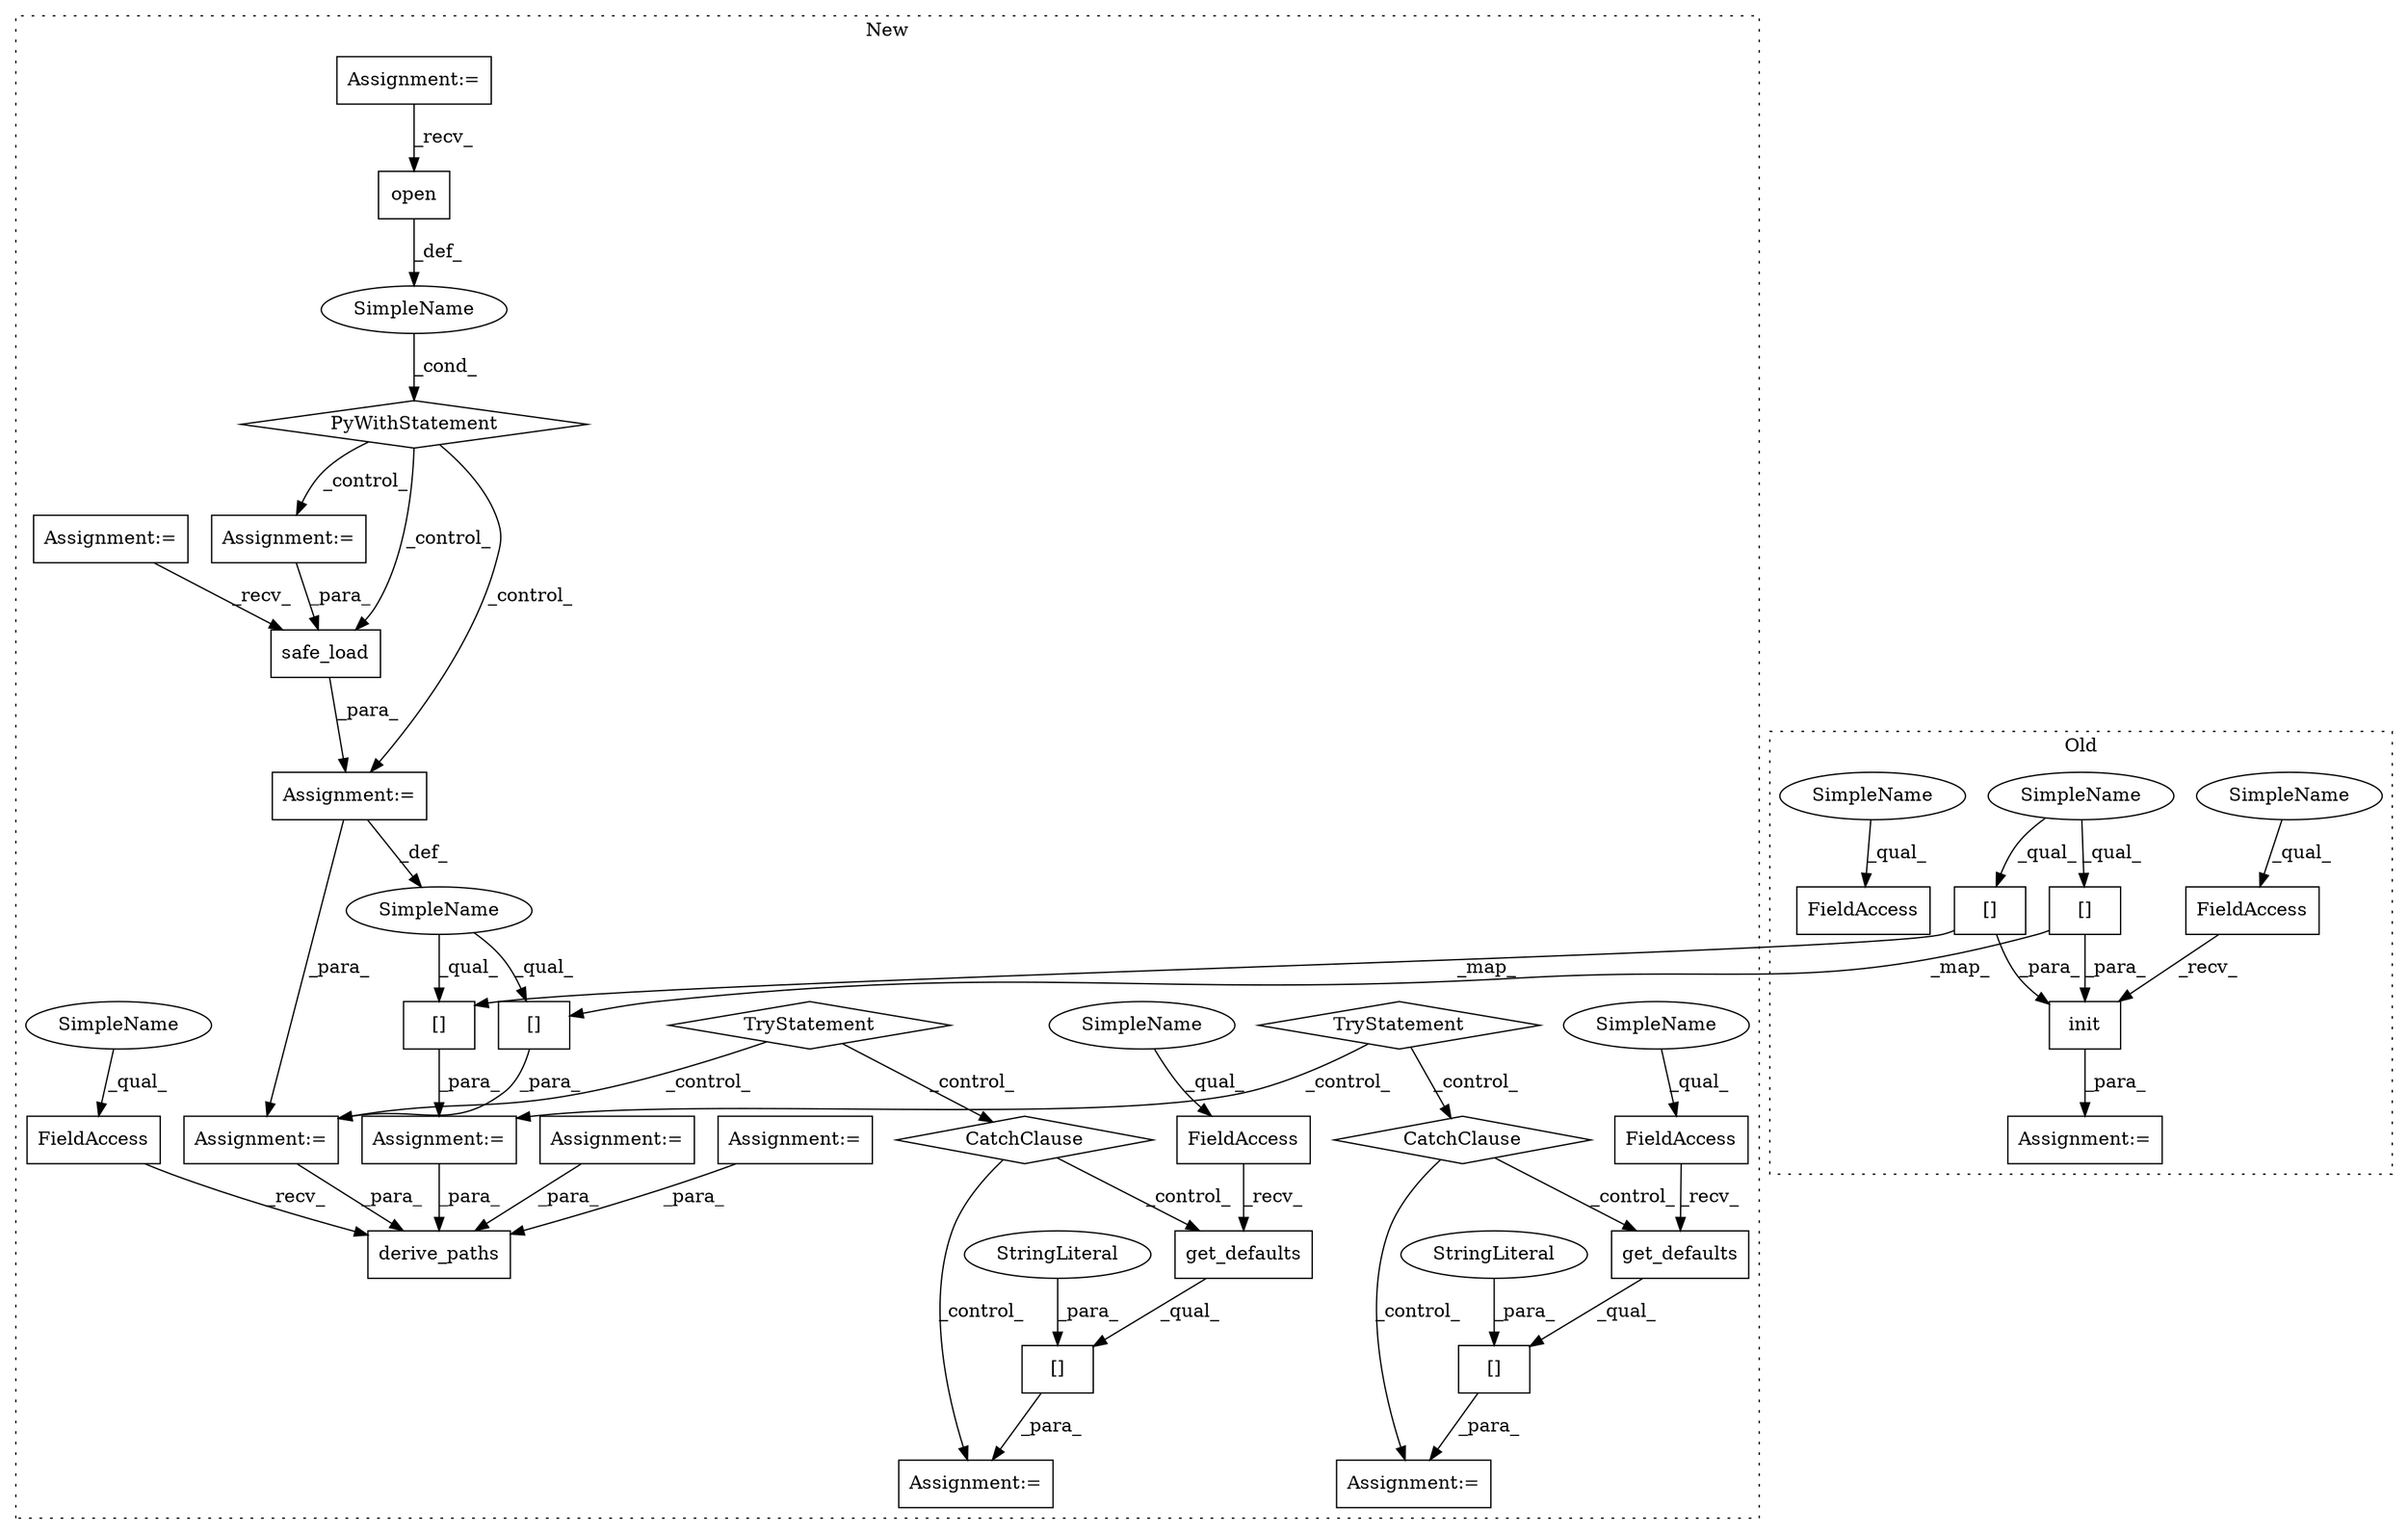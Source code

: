 digraph G {
subgraph cluster0 {
1 [label="init" a="32" s="1084,1143" l="5,1" shape="box"];
4 [label="FieldAccess" a="22" s="1070" l="13" shape="box"];
5 [label="Assignment:=" a="7" s="1069" l="1" shape="box"];
12 [label="[]" a="2" s="1116,1142" l="16,1" shape="box"];
16 [label="[]" a="2" s="1089,1114" l="16,1" shape="box"];
17 [label="SimpleName" a="42" s="980" l="15" shape="ellipse"];
38 [label="FieldAccess" a="22" s="996" l="13" shape="box"];
41 [label="SimpleName" a="42" s="996" l="4" shape="ellipse"];
42 [label="SimpleName" a="42" s="1070" l="4" shape="ellipse"];
label = "Old";
style="dotted";
}
subgraph cluster1 {
2 [label="[]" a="2" s="1467,1507" l="30,1" shape="box"];
3 [label="StringLiteral" a="45" s="1497" l="10" shape="ellipse"];
6 [label="get_defaults" a="32" s="1482" l="14" shape="box"];
7 [label="FieldAccess" a="22" s="1467" l="14" shape="box"];
8 [label="CatchClause" a="12" s="1417,1448" l="11,2" shape="diamond"];
9 [label="TryStatement" a="54" s="1360" l="4" shape="diamond"];
10 [label="Assignment:=" a="7" s="1466" l="1" shape="box"];
11 [label="Assignment:=" a="7" s="1380" l="1" shape="box"];
13 [label="[]" a="2" s="1381,1407" l="16,1" shape="box"];
14 [label="SimpleName" a="42" s="1159" l="15" shape="ellipse"];
15 [label="[]" a="2" s="1224,1249" l="16,1" shape="box"];
18 [label="safe_load" a="32" s="1180,1191" l="10,1" shape="box"];
19 [label="SimpleName" a="42" s="" l="" shape="ellipse"];
20 [label="PyWithStatement" a="104" s="1081,1130" l="10,2" shape="diamond"];
21 [label="Assignment:=" a="7" s="1150" l="1" shape="box"];
22 [label="Assignment:=" a="7" s="1174" l="1" shape="box"];
23 [label="Assignment:=" a="7" s="857" l="4" shape="box"];
24 [label="Assignment:=" a="7" s="760" l="7" shape="box"];
25 [label="Assignment:=" a="7" s="1223" l="1" shape="box"];
26 [label="derive_paths" a="32" s="1549,1578" l="13,1" shape="box"];
27 [label="FieldAccess" a="22" s="1534" l="14" shape="box"];
28 [label="TryStatement" a="54" s="1204" l="4" shape="diamond"];
29 [label="CatchClause" a="12" s="1259,1290" l="11,2" shape="diamond"];
30 [label="get_defaults" a="32" s="1323" l="14" shape="box"];
31 [label="[]" a="2" s="1308,1347" l="30,1" shape="box"];
32 [label="FieldAccess" a="22" s="1308" l="14" shape="box"];
33 [label="Assignment:=" a="7" s="616" l="7" shape="box"];
34 [label="Assignment:=" a="7" s="1307" l="1" shape="box"];
35 [label="Assignment:=" a="7" s="811" l="8" shape="box"];
36 [label="StringLiteral" a="45" s="1338" l="9" shape="ellipse"];
37 [label="open" a="32" s="1124" l="6" shape="box"];
39 [label="SimpleName" a="42" s="1467" l="4" shape="ellipse"];
40 [label="SimpleName" a="42" s="1308" l="4" shape="ellipse"];
43 [label="SimpleName" a="42" s="1534" l="4" shape="ellipse"];
label = "New";
style="dotted";
}
1 -> 5 [label="_para_"];
2 -> 10 [label="_para_"];
3 -> 2 [label="_para_"];
4 -> 1 [label="_recv_"];
6 -> 2 [label="_qual_"];
7 -> 6 [label="_recv_"];
8 -> 6 [label="_control_"];
8 -> 10 [label="_control_"];
9 -> 8 [label="_control_"];
9 -> 11 [label="_control_"];
11 -> 26 [label="_para_"];
12 -> 13 [label="_map_"];
12 -> 1 [label="_para_"];
13 -> 11 [label="_para_"];
14 -> 15 [label="_qual_"];
14 -> 13 [label="_qual_"];
15 -> 25 [label="_para_"];
16 -> 1 [label="_para_"];
16 -> 15 [label="_map_"];
17 -> 12 [label="_qual_"];
17 -> 16 [label="_qual_"];
18 -> 22 [label="_para_"];
19 -> 20 [label="_cond_"];
20 -> 18 [label="_control_"];
20 -> 21 [label="_control_"];
20 -> 22 [label="_control_"];
21 -> 18 [label="_para_"];
22 -> 25 [label="_para_"];
22 -> 14 [label="_def_"];
23 -> 18 [label="_recv_"];
24 -> 37 [label="_recv_"];
25 -> 26 [label="_para_"];
27 -> 26 [label="_recv_"];
28 -> 29 [label="_control_"];
28 -> 25 [label="_control_"];
29 -> 34 [label="_control_"];
29 -> 30 [label="_control_"];
30 -> 31 [label="_qual_"];
31 -> 34 [label="_para_"];
32 -> 30 [label="_recv_"];
33 -> 26 [label="_para_"];
35 -> 26 [label="_para_"];
36 -> 31 [label="_para_"];
37 -> 19 [label="_def_"];
39 -> 7 [label="_qual_"];
40 -> 32 [label="_qual_"];
41 -> 38 [label="_qual_"];
42 -> 4 [label="_qual_"];
43 -> 27 [label="_qual_"];
}